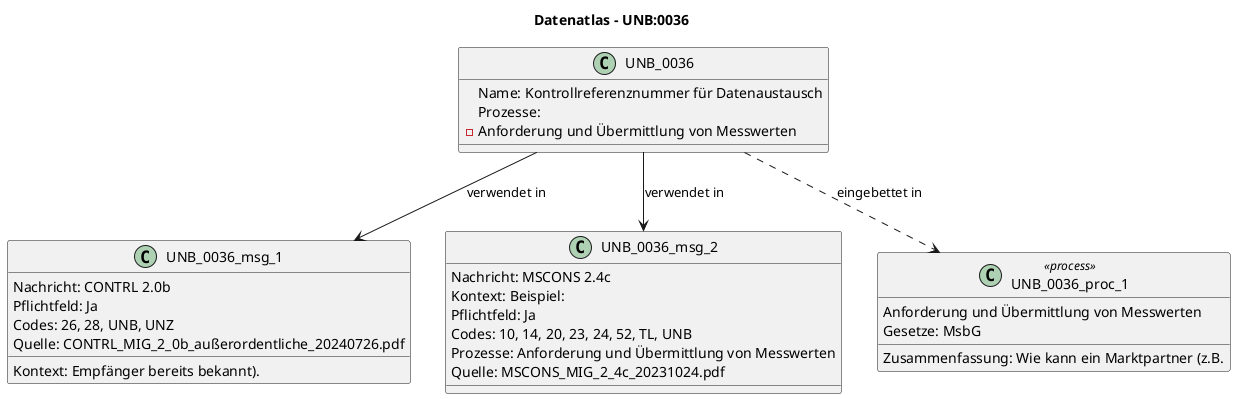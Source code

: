 @startuml
title Datenatlas – UNB:0036
class UNB_0036 {
  Name: Kontrollreferenznummer für Datenaustausch
  Prozesse:
    - Anforderung und Übermittlung von Messwerten
}
class UNB_0036_msg_1 {
  Nachricht: CONTRL 2.0b
  Kontext: Empfänger bereits bekannt).
  Pflichtfeld: Ja
  Codes: 26, 28, UNB, UNZ
  Quelle: CONTRL_MIG_2_0b_außerordentliche_20240726.pdf
}
UNB_0036 --> UNB_0036_msg_1 : verwendet in
class UNB_0036_msg_2 {
  Nachricht: MSCONS 2.4c
  Kontext: Beispiel:
  Pflichtfeld: Ja
  Codes: 10, 14, 20, 23, 24, 52, TL, UNB
  Prozesse: Anforderung und Übermittlung von Messwerten
  Quelle: MSCONS_MIG_2_4c_20231024.pdf
}
UNB_0036 --> UNB_0036_msg_2 : verwendet in
class UNB_0036_proc_1 <<process>> {
  Anforderung und Übermittlung von Messwerten
  Gesetze: MsbG
  Zusammenfassung: Wie kann ein Marktpartner (z.B.
}
UNB_0036 ..> UNB_0036_proc_1 : eingebettet in
@enduml